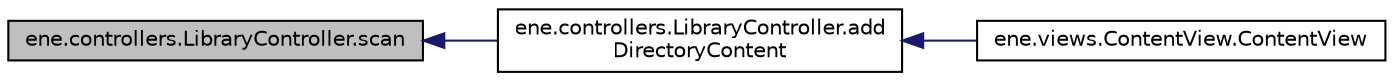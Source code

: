 digraph "ene.controllers.LibraryController.scan"
{
  bgcolor="transparent";
  edge [fontname="Helvetica",fontsize="10",labelfontname="Helvetica",labelfontsize="10"];
  node [fontname="Helvetica",fontsize="10",shape=record];
  rankdir="LR";
  Node21 [label="ene.controllers.LibraryController.scan",height=0.2,width=0.4,color="black", fillcolor="grey75", style="filled", fontcolor="black"];
  Node21 -> Node22 [dir="back",color="midnightblue",fontsize="10",style="solid",fontname="Helvetica"];
  Node22 [label="ene.controllers.LibraryController.add\lDirectoryContent",height=0.2,width=0.4,color="black",URL="$classene_1_1controllers_1_1LibraryController.html#a6bc70daa48b96db79d5524113a49cd3e"];
  Node22 -> Node23 [dir="back",color="midnightblue",fontsize="10",style="solid",fontname="Helvetica"];
  Node23 [label="ene.views.ContentView.ContentView",height=0.2,width=0.4,color="black",URL="$classene_1_1views_1_1ContentView.html#a0dcfbea75d8b136df7772cbf6b1357f6"];
}
